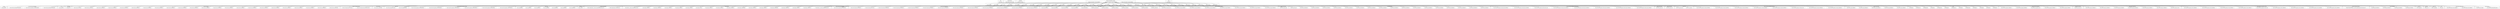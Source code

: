 digraph {
graph [overlap=false]
subgraph cluster_Moose_Meta_Role_Application_ToRole {
	label="Moose::Meta::Role::Application::ToRole";
	"Moose::Meta::Role::Application::ToRole::BEGIN@11";
	"Moose::Meta::Role::Application::ToRole::BEGIN@2";
	"Moose::Meta::Role::Application::ToRole::BEGIN@10";
	"Moose::Meta::Role::Application::ToRole::BEGIN@13";
	"Moose::Meta::Role::Application::ToRole::BEGIN@9";
	"Moose::Meta::Role::Application::ToRole::BEGIN@15";
}
subgraph cluster_Moose_Meta_Role_Application_ToInstance {
	label="Moose::Meta::Role::Application::ToInstance";
	"Moose::Meta::Role::Application::ToInstance::BEGIN@11";
	"Moose::Meta::Role::Application::ToInstance::BEGIN@9";
	"Moose::Meta::Role::Application::ToInstance::BEGIN@14";
	"Moose::Meta::Role::Application::ToInstance::BEGIN@10";
	"Moose::Meta::Role::Application::ToInstance::meta";
	"Moose::Meta::Role::Application::ToInstance::BEGIN@16";
	"Moose::Meta::Role::Application::ToInstance::BEGIN@2";
	"Moose::Meta::Role::Application::ToInstance::BEGIN@13";
}
subgraph cluster_Class_MOP_Mixin_HasMethods {
	label="Class::MOP::Mixin::HasMethods";
	"Class::MOP::Mixin::HasMethods::add_method";
	"Class::MOP::Mixin::HasMethods::_add_meta_method";
	"Class::MOP::Mixin::HasMethods::get_method";
}
subgraph cluster_Moose {
	label="Moose";
	"Moose::BEGIN@9";
	"Moose::init_meta";
	"Moose::BEGIN@41";
	"Moose::BEGIN@15";
	"Moose::extends";
	"Moose::BEGIN@29";
	"Moose::BEGIN@45";
	"Moose::BEGIN@34";
	"Moose::BEGIN@21";
	"Moose::BEGIN@37";
	"Moose::BEGIN@36";
	"Moose::BEGIN@39";
	"Moose::BEGIN@28";
	"Moose::has";
	"Moose::BEGIN@42";
	"Moose::BEGIN@11";
	"Moose::BEGIN@32";
	"Moose::with";
	"Moose::BEGIN@14";
	"Moose::BEGIN@19";
	"Moose::BEGIN@44";
	"Moose::BEGIN@38";
	"Moose::BEGIN@31";
	"Moose::BEGIN@30";
	"Moose::BEGIN@23";
	"Moose::bootstrap";
	"Moose::BEGIN@40";
	"Moose::BEGIN@18";
	"Moose::BEGIN@2";
	"Moose::BEGIN@13";
	"Moose::BEGIN@8";
	"Moose::BEGIN@47";
}
subgraph cluster_mro {
	label="mro";
	"mro::get_linear_isa";
}
subgraph cluster_List_Util {
	label="List::Util";
	"List::Util::BEGIN@11";
}
subgraph cluster_Moose_Meta_Instance {
	label="Moose::Meta::Instance";
	"Moose::Meta::Instance::BEGIN@15";
	"Moose::Meta::Instance::BEGIN@10";
	"Moose::Meta::Instance::BEGIN@3";
	"Moose::Meta::Instance::BEGIN@11";
	"Moose::Meta::Instance::BEGIN@13";
}
subgraph cluster_UNIVERSAL {
	label="UNIVERSAL";
	"UNIVERSAL::isa";
}
subgraph cluster_Moose_Meta_Class {
	label="Moose::Meta::Class";
	"Moose::Meta::Class::BEGIN@13";
	"Moose::Meta::Class::initialize";
	"Moose::Meta::Class::BEGIN@19";
	"Moose::Meta::Class::add_attribute";
	"Moose::Meta::Class::BEGIN@28";
	"Moose::Meta::Class::BEGIN@14";
	"Moose::Meta::Class::BEGIN@21";
	"Moose::Meta::Class::BEGIN@15";
	"Moose::Meta::Class::BEGIN@22";
	"Moose::Meta::Class::BEGIN@16";
	"Moose::Meta::Class::BEGIN@25";
	"Moose::Meta::Class::BEGIN@23";
	"Moose::Meta::Class::BEGIN@17";
	"Moose::Meta::Class::BEGIN@24";
	"Moose::Meta::Class::BEGIN@27";
	"Moose::Meta::Class::superclasses";
	"Moose::Meta::Class::BEGIN@3";
	"Moose::Meta::Class::BEGIN@10";
	"Moose::Meta::Class::BEGIN@18";
	"Moose::Meta::Class::BEGIN@11";
	"Moose::Meta::Class::BEGIN@31";
	"Moose::Meta::Class::BEGIN@26";
	"Moose::Meta::Class::BEGIN@29";
}
subgraph cluster_Class_Load {
	label="Class::Load";
	"Class::Load::BEGIN@5";
	"Class::Load::BEGIN@9";
	"Class::Load::BEGIN@6";
	"Class::Load::BEGIN@10";
	"Class::Load::BEGIN@7";
	"Class::Load::BEGIN@8";
	"Class::Load::BEGIN@16";
}
subgraph cluster_base {
	label="base";
	"base::import";
}
subgraph cluster_Module_Runtime {
	label="Module::Runtime";
	"Module::Runtime::require_module";
}
subgraph cluster_Exporter {
	label="Exporter";
	"Exporter::import";
}
subgraph cluster_Class_MOP_Attribute {
	label="Class::MOP::Attribute";
	"Class::MOP::Attribute::new";
}
subgraph cluster_Class_MOP_MiniTrait {
	label="Class::MOP::MiniTrait";
	"Class::MOP::MiniTrait::apply";
}
subgraph cluster_Package_DeprecationManager {
	label="Package::DeprecationManager";
	"Package::DeprecationManager::__ANON__[Package/DeprecationManager.pm:61]";
}
subgraph cluster_Moose_Meta_Attribute {
	label="Moose::Meta::Attribute";
	"Moose::Meta::Attribute::new";
}
subgraph cluster_Class_MOP_Mixin_HasAttributes {
	label="Class::MOP::Mixin::HasAttributes";
	"Class::MOP::Mixin::HasAttributes::add_attribute";
}
subgraph cluster_Moose_Deprecated {
	label="Moose::Deprecated";
	"Moose::Deprecated::BEGIN@12";
	"Moose::Deprecated::BEGIN@10";
	"Moose::Deprecated::BEGIN@9";
	"Moose::Deprecated::BEGIN@2";
}
subgraph cluster_Moose_Meta_TypeConstraint {
	label="Moose::Meta::TypeConstraint";
	"Moose::Meta::TypeConstraint::BEGIN@26";
	"Moose::Meta::TypeConstraint::meta";
	"Moose::Meta::TypeConstraint::BEGIN@12";
	"Moose::Meta::TypeConstraint::BEGIN@19";
	"Moose::Meta::TypeConstraint::BEGIN@14";
	"Moose::Meta::TypeConstraint::BEGIN@24";
	"Moose::Meta::TypeConstraint::BEGIN@3";
	"Moose::Meta::TypeConstraint::BEGIN@11";
	"Moose::Meta::TypeConstraint::BEGIN@20";
	"Moose::Meta::TypeConstraint::BEGIN@23";
	"Moose::Meta::TypeConstraint::BEGIN@21";
	"Moose::Meta::TypeConstraint::BEGIN@10";
	"Moose::Meta::TypeConstraint::BEGIN@22";
}
subgraph cluster_Moose_Meta_Role_Composite {
	label="Moose::Meta::Role::Composite";
	"Moose::Meta::Role::Composite::BEGIN@9";
	"Moose::Meta::Role::Composite::meta";
	"Moose::Meta::Role::Composite::BEGIN@10";
	"Moose::Meta::Role::Composite::BEGIN@11";
	"Moose::Meta::Role::Composite::BEGIN@14";
	"Moose::Meta::Role::Composite::BEGIN@2";
	"Moose::Meta::Role::Composite::BEGIN@13";
	"Moose::Meta::Role::Composite::BEGIN@16";
}
subgraph cluster_DynaLoader {
	label="DynaLoader";
	"DynaLoader::bootstrap";
}
subgraph cluster_warnings {
	label="warnings";
	"warnings::import";
}
subgraph cluster_Moose_Meta_Attribute_Native {
	label="Moose::Meta::Attribute::Native";
	"Moose::Meta::Attribute::Native::BEGIN@2";
	"Moose::Meta::Attribute::Native::BEGIN@9";
}
subgraph cluster_Moose_Exporter {
	label="Moose::Exporter";
	"Moose::Exporter::BEGIN@18";
	"Moose::Exporter::import";
	"Moose::Exporter::BEGIN@2";
	"Moose::Exporter::BEGIN@9";
	"Moose::Exporter::BEGIN@15";
	"Moose::Exporter::BEGIN@294";
	"Moose::Exporter::BEGIN@14";
	"Moose::Exporter::__ANON__[Moose/Exporter.pm:492]";
	"Moose::Exporter::BEGIN@132";
	"Moose::Exporter::BEGIN@17";
	"Moose::Exporter::BEGIN@133";
	"Moose::Exporter::BEGIN@698";
	"Moose::Exporter::BEGIN@12";
	"Moose::Exporter::BEGIN@16";
	"Moose::Exporter::BEGIN@688";
	"Moose::Exporter::__ANON__[Moose/Exporter.pm:225]";
	"Moose::Exporter::BEGIN@10";
	"Moose::Exporter::BEGIN@13";
}
subgraph cluster_XSLoader {
	label="XSLoader";
	"XSLoader::load";
}
subgraph cluster_Moose_Meta_Role {
	label="Moose::Meta::Role";
	"Moose::Meta::Role::BEGIN@27";
	"Moose::Meta::Role::BEGIN@18";
	"Moose::Meta::Role::BEGIN@13";
	"Moose::Meta::Role::BEGIN@21";
	"Moose::Meta::Role::BEGIN@16";
	"Moose::Meta::Role::BEGIN@20";
	"Moose::Meta::Role::BEGIN@10";
	"Moose::Meta::Role::BEGIN@11";
	"Moose::Meta::Role::BEGIN@2";
	"Moose::Meta::Role::BEGIN@25";
	"Moose::Meta::Role::BEGIN@23";
	"Moose::Meta::Role::meta";
	"Moose::Meta::Role::BEGIN@22";
	"Moose::Meta::Role::BEGIN@19";
	"Moose::Meta::Role::BEGIN@15";
	"Moose::Meta::Role::BEGIN@24";
	"Moose::Meta::Role::BEGIN@9";
	"Moose::Meta::Role::BEGIN@14";
}
subgraph cluster_Moose_Util_TypeConstraints {
	label="Moose::Util::TypeConstraints";
	"Moose::Util::TypeConstraints::find_type_constraint";
	"Moose::Util::TypeConstraints::class_type";
}
subgraph cluster_Carp {
	label="Carp";
	"Carp::BEGIN@398";
	"Carp::BEGIN@105";
	"Carp::BEGIN@4";
	"Carp::BEGIN@18";
	"Carp::BEGIN@8";
	"Carp::BEGIN@5";
	"Carp::BEGIN@17";
	"Carp::BEGIN@399";
	"Carp::BEGIN@7";
	"Carp::BEGIN@413";
	"Carp::BEGIN@67";
	"Carp::BEGIN@406";
	"Carp::BEGIN@3";
}
subgraph cluster_Moose_Meta_Role_Application_RoleSummation {
	label="Moose::Meta::Role::Application::RoleSummation";
	"Moose::Meta::Role::Application::RoleSummation::BEGIN@2";
	"Moose::Meta::Role::Application::RoleSummation::BEGIN@11";
	"Moose::Meta::Role::Application::RoleSummation::BEGIN@9";
	"Moose::Meta::Role::Application::RoleSummation::BEGIN@17";
	"Moose::Meta::Role::Application::RoleSummation::BEGIN@10";
	"Moose::Meta::Role::Application::RoleSummation::BEGIN@15";
	"Moose::Meta::Role::Application::RoleSummation::BEGIN@13";
	"Moose::Meta::Role::Application::RoleSummation::meta";
}
subgraph cluster_Module_Implementation {
	label="Module::Implementation";
	"Module::Implementation::build_loader_sub";
	"Module::Implementation::__ANON__[Module/Implementation.pm:44]";
}
subgraph cluster_Scalar_Util {
	label="Scalar::Util";
	"Scalar::Util::BEGIN@9";
}
subgraph cluster_Class_MOP_Object {
	label="Class::MOP::Object";
	"Class::MOP::Object::meta";
}
subgraph cluster_Class_Load_XS {
	label="Class::Load::XS";
	"Class::Load::XS::is_class_loaded";
}
subgraph cluster_Tapper_MCP_Scheduler_Controller {
	label="Tapper::MCP::Scheduler::Controller";
	"Tapper::MCP::Scheduler::Controller::BEGIN@11";
	"Tapper::MCP::Scheduler::Controller::BEGIN@6";
	"Tapper::MCP::Scheduler::Controller::BEGIN@1";
}
subgraph cluster_strict {
	label="strict";
	"strict::import";
}
subgraph cluster_Moose_Util {
	label="Moose::Util";
	"Moose::Util::apply_all_roles";
	"Moose::Util::_caller_info";
}
subgraph cluster_Class_MOP_Class {
	label="Class::MOP::Class";
	"Class::MOP::Class::find_method_by_name";
	"Class::MOP::Class::initialize";
}
subgraph cluster_Class_MOP {
	label="Class::MOP";
	"Class::MOP::_definition_context";
	"Class::MOP::get_metaclass_by_name";
}
subgraph cluster_Moose_Object {
	label="Moose::Object";
	"Moose::Object::BEGIN@108";
	"Moose::Object::BEGIN@17";
	"Moose::Object::BEGIN@13";
	"Moose::Object::BEGIN@85";
	"Moose::Object::BEGIN@11";
	"Moose::Object::BEGIN@14";
	"Moose::Object::BEGIN@16";
	"Moose::Object::BEGIN@3";
	"Moose::Object::BEGIN@19";
	"Moose::Object::BEGIN@20";
	"Moose::Object::BEGIN@15";
	"Moose::Object::BEGIN@10";
}
subgraph cluster_main {
	label="main";
	"main::BEGIN@1";
}
subgraph cluster_Moose_Meta_TypeCoercion {
	label="Moose::Meta::TypeCoercion";
	"Moose::Meta::TypeCoercion::BEGIN@10";
	"Moose::Meta::TypeCoercion::BEGIN@12";
	"Moose::Meta::TypeCoercion::BEGIN@14";
	"Moose::Meta::TypeCoercion::BEGIN@3";
	"Moose::Meta::TypeCoercion::BEGIN@11";
	"Moose::Meta::TypeCoercion::BEGIN@15";
	"Moose::Meta::TypeCoercion::meta";
}
subgraph cluster_Moose_Meta_Role_Application {
	label="Moose::Meta::Role::Application";
	"Moose::Meta::Role::Application::meta";
	"Moose::Meta::Role::Application::BEGIN@9";
	"Moose::Meta::Role::Application::BEGIN@11";
	"Moose::Meta::Role::Application::BEGIN@2";
	"Moose::Meta::Role::Application::BEGIN@10";
}
subgraph cluster_Moose_Meta_Role_Application_ToClass {
	label="Moose::Meta::Role::Application::ToClass";
	"Moose::Meta::Role::Application::ToClass::BEGIN@10";
	"Moose::Meta::Role::Application::ToClass::BEGIN@11";
	"Moose::Meta::Role::Application::ToClass::BEGIN@17";
	"Moose::Meta::Role::Application::ToClass::BEGIN@2";
	"Moose::Meta::Role::Application::ToClass::BEGIN@9";
	"Moose::Meta::Role::Application::ToClass::BEGIN@15";
	"Moose::Meta::Role::Application::ToClass::BEGIN@13";
	"Moose::Meta::Role::Application::ToClass::meta";
	"Moose::Meta::Role::Application::ToClass::BEGIN@14";
}
"Moose::BEGIN@42" -> "Moose::Meta::Role::Application::ToInstance::BEGIN@9";
"Moose::BEGIN@19" -> "Moose::Exporter::import";
"Moose::BEGIN@19" -> "Moose::Exporter::BEGIN@9";
"Moose::BEGIN@19" -> "Moose::Exporter::BEGIN@15";
"Moose::BEGIN@38" -> "Moose::Meta::Role::Application::BEGIN@11";
"Tapper::MCP::Scheduler::Controller::BEGIN@6" -> "Moose::BEGIN@42";
"Moose::BEGIN@28" -> "Moose::Meta::Class::BEGIN@22";
"Moose::with" -> "Moose::Util::apply_all_roles";
"Tapper::MCP::Scheduler::Controller::BEGIN@6" -> "Moose::BEGIN@11";
"Moose::BEGIN@36" -> "Moose::Meta::Role::BEGIN@23";
"Moose::BEGIN@34" -> "Moose::Object::BEGIN@17";
"Moose::BEGIN@19" -> "Moose::Exporter::BEGIN@698";
"Moose::BEGIN@15" -> "Class::Load::BEGIN@6";
"Moose::BEGIN@42" -> "Moose::Meta::Role::Application::ToInstance::BEGIN@10";
"Moose::BEGIN@28" -> "Moose::Meta::Class::BEGIN@27";
"Moose::BEGIN@34" -> "Moose::Object::BEGIN@11";
"Moose::BEGIN@29" -> "Moose::Meta::TypeConstraint::BEGIN@24";
"Moose::BEGIN@15" -> "Exporter::import";
"Moose::BEGIN@14" -> "Exporter::import";
"Moose::BEGIN@13" -> "Exporter::import";
"Moose::BEGIN@28" -> "Moose::Meta::Class::BEGIN@3";
"Moose::BEGIN@37" -> "Moose::Meta::Role::Composite::BEGIN@11";
"Moose::BEGIN@42" -> "Moose::Meta::Role::Application::ToInstance::BEGIN@16";
"Moose::init_meta" -> "Moose::Util::TypeConstraints::find_type_constraint";
"Moose::BEGIN@30" -> "Moose::Meta::TypeCoercion::meta";
"Moose::BEGIN@36" -> "Moose::Meta::Role::BEGIN@27";
"Moose::BEGIN@30" -> "Moose::Meta::TypeCoercion::BEGIN@15";
"Moose::init_meta" -> "Moose::Util::TypeConstraints::class_type";
"Moose::BEGIN@19" -> "Moose::Exporter::BEGIN@294";
"Moose::BEGIN@28" -> "Moose::Meta::Class::BEGIN@21";
"Moose::BEGIN@44" -> "Moose::Exporter::__ANON__[Moose/Exporter.pm:492]";
"Moose::BEGIN@19" -> "Moose::Exporter::BEGIN@17";
"Moose::BEGIN@28" -> "Moose::Meta::Class::BEGIN@16";
"Moose::BEGIN@40" -> "Moose::Meta::Role::Application::ToClass::BEGIN@11";
"Moose::BEGIN@13" -> "List::Util::BEGIN@11";
"Moose::BEGIN@30" -> "Moose::Meta::TypeCoercion::BEGIN@11";
"Moose::BEGIN@29" -> "Moose::Meta::TypeConstraint::BEGIN@19";
"Moose::BEGIN@39" -> "Moose::Meta::Role::Application::RoleSummation::BEGIN@13";
"Moose::BEGIN@37" -> "Moose::Meta::Role::Composite::BEGIN@16";
"Tapper::MCP::Scheduler::Controller::BEGIN@6" -> "Moose::BEGIN@47";
"Moose::BEGIN@36" -> "Moose::Meta::Role::BEGIN@18";
"Moose::BEGIN@39" -> "Moose::Meta::Role::Application::RoleSummation::meta";
"Moose::BEGIN@14" -> "Carp::BEGIN@399";
"Tapper::MCP::Scheduler::Controller::BEGIN@6" -> "Moose::BEGIN@29";
"Moose::BEGIN@40" -> "Moose::Meta::Role::Application::ToClass::BEGIN@15";
"Tapper::MCP::Scheduler::Controller::BEGIN@6" -> "Moose::BEGIN@45";
"Moose::BEGIN@39" -> "Moose::Meta::Role::Application::RoleSummation::BEGIN@9";
"Moose::BEGIN@34" -> "Moose::Object::BEGIN@16";
"Moose::BEGIN@34" -> "Moose::Object::BEGIN@15";
"Moose::BEGIN@40" -> "Moose::Meta::Role::Application::ToClass::BEGIN@10";
"Moose::init_meta" -> "Class::Load::XS::is_class_loaded";
"Moose::BEGIN@32" -> "Moose::Meta::Instance::BEGIN@13";
"Moose::BEGIN@14" -> "Carp::BEGIN@7";
"Moose::BEGIN@14" -> "Carp::BEGIN@406";
"Tapper::MCP::Scheduler::Controller::BEGIN@6" -> "Moose::BEGIN@40";
"Moose::BEGIN@13" -> "Scalar::Util::BEGIN@9";
"Moose::BEGIN@41" -> "Moose::Meta::Role::Application::ToRole::BEGIN@10";
"Moose::BEGIN@29" -> "Moose::Meta::TypeConstraint::meta";
"Moose::BEGIN@40" -> "Moose::Meta::Role::Application::ToClass::BEGIN@2";
"Moose::BEGIN@28" -> "Class::MOP::Object::meta";
"Tapper::MCP::Scheduler::Controller::BEGIN@11" -> "Moose::extends";
"Module::Runtime::require_module" -> "Moose::extends";
"Moose::extends" -> "Moose::extends";
"Moose::BEGIN@28" -> "Moose::Meta::Class::BEGIN@19";
"Moose::BEGIN@36" -> "Moose::Meta::Role::BEGIN@11";
"Tapper::MCP::Scheduler::Controller::BEGIN@6" -> "Moose::BEGIN@39";
"Moose::BEGIN@28" -> "Moose::Meta::Class::BEGIN@15";
"Moose::BEGIN@32" -> "Moose::Meta::Instance::BEGIN@11";
"Moose::BEGIN@28" -> "Moose::Meta::Class::BEGIN@25";
"Moose::BEGIN@29" -> "Moose::Meta::TypeConstraint::BEGIN@12";
"Moose::BEGIN@30" -> "Moose::Meta::TypeCoercion::BEGIN@10";
"Moose::BEGIN@36" -> "Moose::Meta::Role::BEGIN@15";
"Moose::BEGIN@28" -> "Moose::Meta::Class::BEGIN@10";
"Moose::BEGIN@18" -> "Moose::Deprecated::BEGIN@12";
"Moose::BEGIN@36" -> "Moose::Meta::Role::BEGIN@9";
"Moose::BEGIN@37" -> "Moose::Meta::Role::Composite::BEGIN@10";
"Moose::BEGIN@14" -> "Carp::BEGIN@18";
"Moose::init_meta" -> "Moose::Meta::Class::initialize";
"Moose::BEGIN@36" -> "Moose::Meta::Role::BEGIN@16";
"Tapper::MCP::Scheduler::Controller::BEGIN@6" -> "Moose::BEGIN@34";
"Moose::BEGIN@34" -> "Moose::Object::BEGIN@20";
"Moose::BEGIN@47" -> "Moose::Meta::Attribute::Native::BEGIN@2";
"Moose::BEGIN@15" -> "Class::Load::BEGIN@9";
"Moose::BEGIN@39" -> "Moose::Meta::Role::Application::RoleSummation::BEGIN@10";
"Moose::BEGIN@28" -> "Moose::Meta::Class::BEGIN@23";
"Moose::BEGIN@19" -> "Moose::Exporter::BEGIN@688";
"Tapper::MCP::Scheduler::Controller::BEGIN@6" -> "Moose::BEGIN@31";
"Moose::BEGIN@29" -> "Moose::Meta::TypeConstraint::BEGIN@20";
"Moose::BEGIN@42" -> "Moose::Meta::Role::Application::ToInstance::BEGIN@2";
"Moose::BEGIN@28" -> "Moose::Meta::Class::BEGIN@26";
"Moose::BEGIN@39" -> "Moose::Meta::Role::Application::RoleSummation::BEGIN@15";
"Moose::BEGIN@34" -> "Moose::Object::BEGIN@10";
"Moose::BEGIN@14" -> "Carp::BEGIN@4";
"Moose::BEGIN@19" -> "Moose::Exporter::BEGIN@18";
"Tapper::MCP::Scheduler::Controller::BEGIN@6" -> "Moose::BEGIN@15";
"Moose::BEGIN@30" -> "Moose::Meta::Attribute::new";
"Moose::BEGIN@19" -> "Moose::Exporter::BEGIN@2";
"Moose::BEGIN@28" -> "Moose::Meta::Class::BEGIN@14";
"Tapper::MCP::Scheduler::Controller::BEGIN@6" -> "Moose::BEGIN@36";
"Moose::BEGIN@28" -> "Moose::Meta::Class::BEGIN@17";
"Moose::BEGIN@9" -> "warnings::import";
"Moose::init_meta" -> "Moose::Meta::Class::superclasses";
"Moose::extends" -> "Moose::Meta::Class::superclasses";
"Moose::BEGIN@38" -> "Moose::Meta::Role::Application::BEGIN@10";
"Moose::BEGIN@29" -> "Moose::Meta::TypeConstraint::BEGIN@14";
"Moose::with" -> "Moose::Exporter::__ANON__[Moose/Exporter.pm:225]";
"Moose::extends" -> "Moose::Exporter::__ANON__[Moose/Exporter.pm:225]";
"Moose::has" -> "Moose::Exporter::__ANON__[Moose/Exporter.pm:225]";
"Moose::BEGIN@15" -> "Module::Implementation::__ANON__[Module/Implementation.pm:44]";
"Moose::BEGIN@15" -> "Module::Implementation::build_loader_sub";
"Moose::BEGIN@41" -> "Moose::Meta::Role::Application::ToRole::BEGIN@2";
"Moose::BEGIN@36" -> "Moose::Meta::Role::BEGIN@19";
"Moose::BEGIN@39" -> "Moose::Meta::Role::Application::RoleSummation::BEGIN@2";
"Moose::BEGIN@15" -> "Class::Load::BEGIN@16";
"Moose::BEGIN@19" -> "Moose::Exporter::BEGIN@13";
"Moose::BEGIN@36" -> "Moose::Meta::Role::BEGIN@13";
"Moose::BEGIN@47" -> "Class::MOP::Class::initialize";
"Tapper::MCP::Scheduler::Controller::BEGIN@6" -> "Moose::BEGIN@41";
"Moose::BEGIN@14" -> "Carp::BEGIN@398";
"Moose::BEGIN@29" -> "Class::MOP::_definition_context";
"Moose::BEGIN@39" -> "Class::MOP::_definition_context";
"Moose::BEGIN@37" -> "Class::MOP::_definition_context";
"Moose::BEGIN@36" -> "Class::MOP::_definition_context";
"Moose::BEGIN@28" -> "Class::MOP::_definition_context";
"Moose::BEGIN@42" -> "Class::MOP::_definition_context";
"Moose::BEGIN@38" -> "Class::MOP::_definition_context";
"Moose::BEGIN@30" -> "Class::MOP::_definition_context";
"Moose::BEGIN@40" -> "Class::MOP::_definition_context";
"Moose::BEGIN@14" -> "Carp::BEGIN@8";
"Moose::BEGIN@19" -> "Moose::Exporter::BEGIN@10";
"Moose::BEGIN@42" -> "Moose::Meta::Role::Application::ToInstance::meta";
"Tapper::MCP::Scheduler::Controller::BEGIN@6" -> "Moose::BEGIN@18";
"Moose::BEGIN@28" -> "Moose::Meta::Class::BEGIN@11";
"Moose::BEGIN@8" -> "strict::import";
"Moose::BEGIN@42" -> "Moose::Meta::Role::Application::ToInstance::BEGIN@13";
"Moose::BEGIN@34" -> "Moose::Object::BEGIN@108";
"Moose::BEGIN@28" -> "Moose::Meta::Class::BEGIN@13";
"Moose::BEGIN@29" -> "Moose::Meta::TypeConstraint::BEGIN@3";
"Moose::BEGIN@32" -> "Moose::Meta::Instance::BEGIN@3";
"Tapper::MCP::Scheduler::Controller::BEGIN@6" -> "Moose::BEGIN@37";
"Moose::BEGIN@41" -> "Moose::Meta::Role::Application::ToRole::BEGIN@9";
"Moose::BEGIN@38" -> "Moose::Meta::Role::Application::BEGIN@2";
"Moose::BEGIN@41" -> "Moose::Meta::Role::Application::ToRole::BEGIN@13";
"Moose::BEGIN@29" -> "Moose::Meta::TypeConstraint::BEGIN@21";
"Moose::BEGIN@29" -> "Moose::Meta::TypeConstraint::BEGIN@22";
"Tapper::MCP::Scheduler::Controller::BEGIN@6" -> "Moose::BEGIN@9";
"Moose::BEGIN@39" -> "Moose::Meta::Role::Application::RoleSummation::BEGIN@11";
"Moose::has" -> "Moose::Util::_caller_info";
"Tapper::MCP::Scheduler::Controller::BEGIN@6" -> "Moose::BEGIN@28";
"Tapper::MCP::Scheduler::Controller::BEGIN@6" -> "Moose::BEGIN@14";
"Tapper::MCP::Scheduler::Controller::BEGIN@6" -> "Moose::BEGIN@44";
"Moose::BEGIN@36" -> "Moose::Meta::Role::meta";
"Moose::BEGIN@15" -> "Class::Load::BEGIN@10";
"Moose::BEGIN@14" -> "Carp::BEGIN@5";
"Moose::init_meta" -> "Class::MOP::Mixin::HasMethods::get_method";
"Moose::BEGIN@40" -> "Moose::Meta::Role::Application::ToClass::BEGIN@13";
"Moose::BEGIN@15" -> "Class::Load::BEGIN@5";
"Moose::BEGIN@28" -> "Moose::Meta::Class::BEGIN@29";
"Moose::Exporter::__ANON__[Moose/Exporter.pm:492]" -> "Moose::init_meta";
"Moose::BEGIN@30" -> "Moose::Meta::TypeCoercion::BEGIN@14";
"Moose::BEGIN@32" -> "Class::MOP::MiniTrait::apply";
"Moose::BEGIN@36" -> "Class::MOP::MiniTrait::apply";
"Moose::BEGIN@28" -> "Class::MOP::MiniTrait::apply";
"Moose::BEGIN@32" -> "Moose::Meta::Instance::BEGIN@15";
"Moose::BEGIN@29" -> "Moose::Meta::TypeConstraint::BEGIN@11";
"Moose::BEGIN@36" -> "Moose::Meta::Role::BEGIN@24";
"Moose::BEGIN@15" -> "Class::Load::BEGIN@8";
"Moose::BEGIN@40" -> "Moose::Meta::Role::Application::ToClass::BEGIN@17";
"Moose::BEGIN@36" -> "Moose::Meta::Role::BEGIN@20";
"Moose::BEGIN@34" -> "Moose::Object::BEGIN@3";
"Moose::BEGIN@18" -> "Moose::Deprecated::BEGIN@10";
"Moose::BEGIN@19" -> "Moose::Exporter::BEGIN@14";
"Moose::BEGIN@38" -> "Moose::Meta::Role::Application::meta";
"Moose::BEGIN@36" -> "Moose::Meta::Role::BEGIN@2";
"Moose::BEGIN@13" -> "XSLoader::load";
"Moose::with" -> "Moose::with";
"main::BEGIN@1" -> "Moose::with";
"Tapper::MCP::Scheduler::Controller::BEGIN@1" -> "Moose::with";
"base::import" -> "Moose::with";
"Moose::BEGIN@37" -> "Moose::Meta::Role::Composite::BEGIN@14";
"Moose::BEGIN@34" -> "Moose::Object::BEGIN@13";
"Tapper::MCP::Scheduler::Controller::BEGIN@6" -> "Moose::BEGIN@19";
"Moose::BEGIN@14" -> "Carp::BEGIN@17";
"Moose::BEGIN@14" -> "Carp::BEGIN@413";
"Moose::BEGIN@34" -> "Moose::Object::BEGIN@19";
"DynaLoader::bootstrap" -> "Moose::bootstrap";
"Tapper::MCP::Scheduler::Controller::BEGIN@6" -> "Moose::BEGIN@23";
"Moose::BEGIN@29" -> "Class::MOP::Mixin::HasAttributes::add_attribute";
"Moose::BEGIN@39" -> "Class::MOP::Mixin::HasAttributes::add_attribute";
"Moose::BEGIN@36" -> "Class::MOP::Mixin::HasAttributes::add_attribute";
"Moose::BEGIN@37" -> "Class::MOP::Mixin::HasAttributes::add_attribute";
"Moose::BEGIN@28" -> "Class::MOP::Mixin::HasAttributes::add_attribute";
"Moose::BEGIN@42" -> "Class::MOP::Mixin::HasAttributes::add_attribute";
"Moose::BEGIN@38" -> "Class::MOP::Mixin::HasAttributes::add_attribute";
"Moose::BEGIN@30" -> "Class::MOP::Mixin::HasAttributes::add_attribute";
"Moose::BEGIN@40" -> "Class::MOP::Mixin::HasAttributes::add_attribute";
"Tapper::MCP::Scheduler::Controller::BEGIN@6" -> "Moose::BEGIN@2";
"Moose::BEGIN@28" -> "Moose::Meta::Class::BEGIN@31";
"Moose::init_meta" -> "Class::MOP::Mixin::HasMethods::_add_meta_method";
"Tapper::MCP::Scheduler::Controller::BEGIN@6" -> "Moose::BEGIN@21";
"Moose::BEGIN@19" -> "Moose::Exporter::BEGIN@132";
"main::BEGIN@1" -> "Moose::has";
"Tapper::MCP::Scheduler::Controller::BEGIN@1" -> "Moose::has";
"Moose::has" -> "Moose::has";
"Tapper::MCP::Scheduler::Controller::BEGIN@6" -> "Moose::BEGIN@32";
"Moose::BEGIN@39" -> "Moose::Meta::Role::Application::RoleSummation::BEGIN@17";
"Moose::BEGIN@19" -> "Moose::Exporter::BEGIN@16";
"Moose::BEGIN@19" -> "Moose::Exporter::BEGIN@12";
"Moose::BEGIN@36" -> "Moose::Meta::Role::BEGIN@22";
"Moose::BEGIN@40" -> "Moose::Meta::Role::Application::ToClass::meta";
"Moose::BEGIN@47" -> "Class::MOP::Class::find_method_by_name";
"Moose::BEGIN@36" -> "Moose::Meta::Role::BEGIN@14";
"Moose::BEGIN@29" -> "Moose::Meta::TypeConstraint::BEGIN@23";
"Moose::BEGIN@41" -> "Moose::Meta::Role::Application::ToRole::BEGIN@15";
"Moose::BEGIN@30" -> "Moose::Meta::TypeCoercion::BEGIN@12";
"Moose::BEGIN@36" -> "Moose::Meta::Role::BEGIN@10";
"Moose::init_meta" -> "UNIVERSAL::isa";
"Moose::BEGIN@28" -> "Moose::Meta::Class::BEGIN@28";
"Moose::BEGIN@14" -> "Carp::BEGIN@67";
"Moose::BEGIN@40" -> "Moose::Meta::Role::Application::ToClass::BEGIN@14";
"Moose::BEGIN@29" -> "Moose::Meta::TypeConstraint::BEGIN@10";
"Moose::BEGIN@29" -> "Moose::Meta::TypeConstraint::BEGIN@26";
"Moose::BEGIN@14" -> "Carp::BEGIN@105";
"Moose::BEGIN@15" -> "Class::Load::BEGIN@7";
"Moose::BEGIN@36" -> "Class::MOP::Mixin::HasMethods::add_method";
"Moose::BEGIN@47" -> "Class::MOP::Mixin::HasMethods::add_method";
"Moose::BEGIN@30" -> "Moose::Meta::TypeCoercion::BEGIN@3";
"Tapper::MCP::Scheduler::Controller::BEGIN@6" -> "Moose::BEGIN@13";
"Moose::BEGIN@41" -> "Moose::Meta::Role::Application::ToRole::BEGIN@11";
"Moose::init_meta" -> "Class::MOP::get_metaclass_by_name";
"Moose::BEGIN@42" -> "Moose::Meta::Role::Application::ToInstance::BEGIN@14";
"Moose::BEGIN@40" -> "Moose::Meta::Role::Application::ToClass::BEGIN@9";
"Moose::BEGIN@37" -> "Moose::Meta::Role::Composite::meta";
"Moose::BEGIN@34" -> "Moose::Object::BEGIN@14";
"Moose::has" -> "Moose::Meta::Class::add_attribute";
"Moose::BEGIN@28" -> "Class::MOP::Attribute::new";
"Moose::BEGIN@14" -> "Carp::BEGIN@3";
"Moose::BEGIN@37" -> "Moose::Meta::Role::Composite::BEGIN@9";
"Moose::BEGIN@19" -> "Moose::Exporter::BEGIN@133";
"Moose::BEGIN@42" -> "Moose::Meta::Role::Application::ToInstance::BEGIN@11";
"Moose::BEGIN@38" -> "Moose::Meta::Role::Application::BEGIN@9";
"Moose::BEGIN@28" -> "Moose::Meta::Class::BEGIN@18";
"Moose::BEGIN@37" -> "Moose::Meta::Role::Composite::BEGIN@2";
"Moose::BEGIN@18" -> "Moose::Deprecated::BEGIN@9";
"Tapper::MCP::Scheduler::Controller::BEGIN@6" -> "Moose::BEGIN@8";
"Moose::BEGIN@18" -> "Package::DeprecationManager::__ANON__[Package/DeprecationManager.pm:61]";
"Moose::BEGIN@47" -> "Moose::Meta::Attribute::Native::BEGIN@9";
"Moose::BEGIN@36" -> "Moose::Meta::Role::BEGIN@21";
"Moose::BEGIN@18" -> "Moose::Deprecated::BEGIN@2";
"Moose::init_meta" -> "mro::get_linear_isa";
"Moose::BEGIN@36" -> "Moose::Meta::Role::BEGIN@25";
"Moose::BEGIN@32" -> "Moose::Meta::Instance::BEGIN@10";
"Moose::BEGIN@37" -> "Moose::Meta::Role::Composite::BEGIN@13";
"Moose::BEGIN@28" -> "Moose::Meta::Class::BEGIN@24";
"Tapper::MCP::Scheduler::Controller::BEGIN@6" -> "Moose::BEGIN@38";
"Moose::BEGIN@34" -> "Moose::Object::BEGIN@85";
"Tapper::MCP::Scheduler::Controller::BEGIN@6" -> "Moose::BEGIN@30";
}
